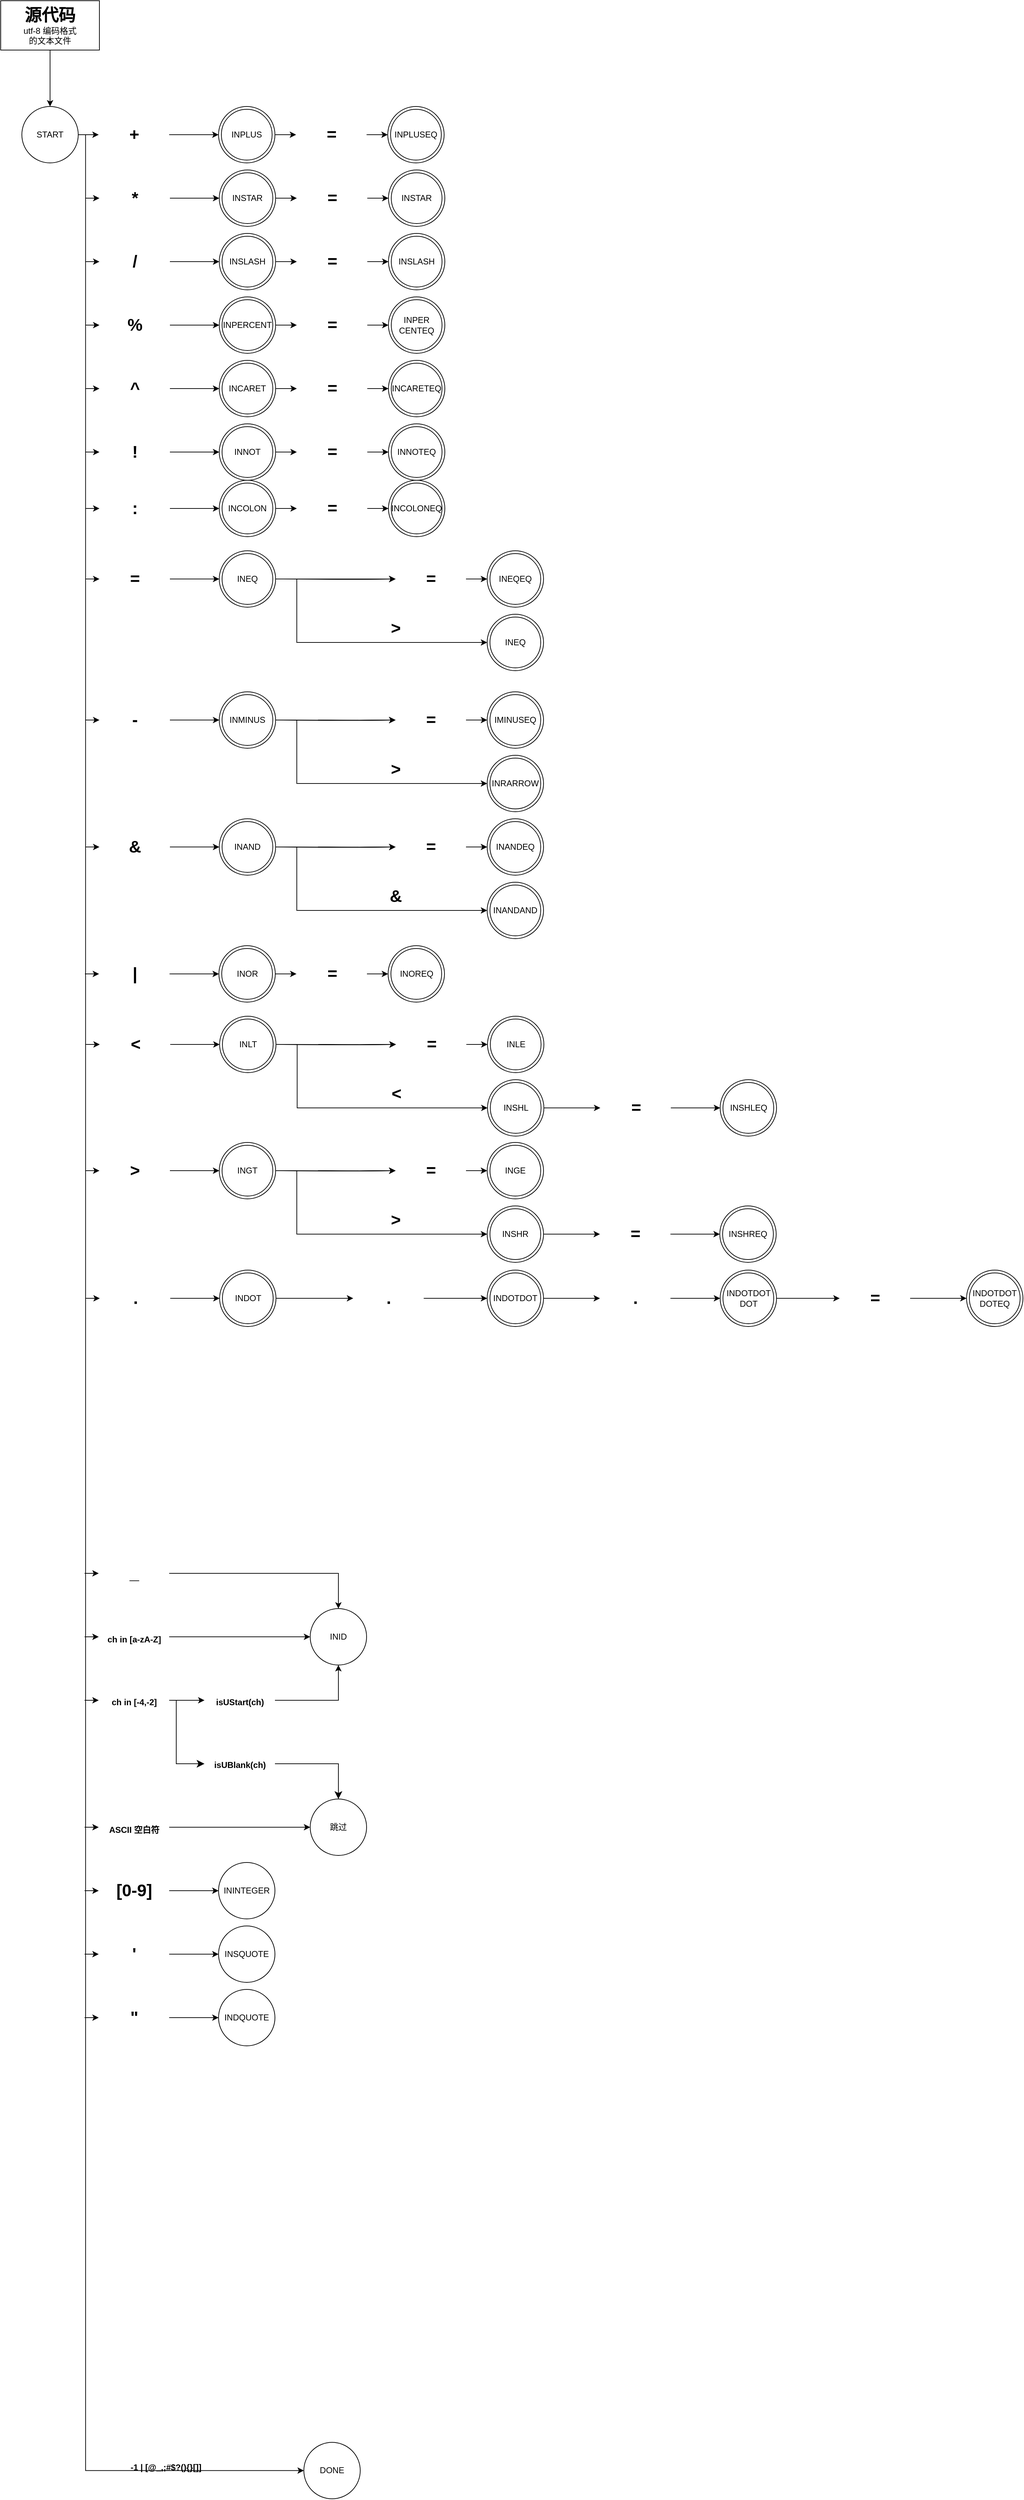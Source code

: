 <mxfile version="24.7.14">
  <diagram name="第 1 页" id="KI1udPQKqIKra192JpRY">
    <mxGraphModel dx="1195" dy="580" grid="1" gridSize="10" guides="1" tooltips="1" connect="1" arrows="1" fold="1" page="1" pageScale="1" pageWidth="827" pageHeight="1169" math="0" shadow="0">
      <root>
        <mxCell id="0" />
        <mxCell id="1" parent="0" />
        <mxCell id="VV1-WSSh1_EVQnIz84K7-1" value="&lt;b&gt;&lt;font style=&quot;font-size: 24px;&quot;&gt;源代码&lt;/font&gt;&lt;/b&gt;&lt;div&gt;utf-8 编码格式&lt;/div&gt;&lt;div&gt;的文本文件&lt;/div&gt;" style="rounded=0;whiteSpace=wrap;html=1;" parent="1" vertex="1">
          <mxGeometry x="40" y="50" width="140" height="70" as="geometry" />
        </mxCell>
        <mxCell id="VV1-WSSh1_EVQnIz84K7-2" value="" style="endArrow=classic;html=1;rounded=0;exitX=0.5;exitY=1;exitDx=0;exitDy=0;" parent="1" source="VV1-WSSh1_EVQnIz84K7-1" target="VV1-WSSh1_EVQnIz84K7-3" edge="1">
          <mxGeometry width="50" height="50" relative="1" as="geometry">
            <mxPoint x="220" y="120" as="sourcePoint" />
            <mxPoint x="390" y="300" as="targetPoint" />
          </mxGeometry>
        </mxCell>
        <mxCell id="VV1-WSSh1_EVQnIz84K7-3" value="START" style="ellipse;whiteSpace=wrap;html=1;aspect=fixed;" parent="1" vertex="1">
          <mxGeometry x="70" y="200" width="80" height="80" as="geometry" />
        </mxCell>
        <mxCell id="VV1-WSSh1_EVQnIz84K7-4" value="" style="endArrow=classic;html=1;rounded=0;exitX=1;exitY=0.5;exitDx=0;exitDy=0;entryX=0;entryY=0.5;entryDx=0;entryDy=0;" parent="1" source="VV1-WSSh1_EVQnIz84K7-6" edge="1">
          <mxGeometry width="50" height="50" relative="1" as="geometry">
            <mxPoint x="239" y="260" as="sourcePoint" />
            <mxPoint x="349" y="240" as="targetPoint" />
          </mxGeometry>
        </mxCell>
        <mxCell id="VV1-WSSh1_EVQnIz84K7-8" value="" style="endArrow=classic;html=1;rounded=0;exitX=1;exitY=0.5;exitDx=0;exitDy=0;" parent="1" source="VV1-WSSh1_EVQnIz84K7-3" target="VV1-WSSh1_EVQnIz84K7-6" edge="1">
          <mxGeometry width="50" height="50" relative="1" as="geometry">
            <mxPoint x="150" y="240" as="sourcePoint" />
            <mxPoint x="330" y="240" as="targetPoint" />
          </mxGeometry>
        </mxCell>
        <mxCell id="VV1-WSSh1_EVQnIz84K7-6" value="+" style="text;strokeColor=none;fillColor=none;html=1;fontSize=24;fontStyle=1;verticalAlign=middle;align=center;" parent="1" vertex="1">
          <mxGeometry x="179" y="220" width="100" height="40" as="geometry" />
        </mxCell>
        <mxCell id="VV1-WSSh1_EVQnIz84K7-12" value="" style="endArrow=classic;html=1;rounded=0;entryX=0;entryY=0.5;entryDx=0;entryDy=0;" parent="1" source="VV1-WSSh1_EVQnIz84K7-13" edge="1">
          <mxGeometry width="50" height="50" relative="1" as="geometry">
            <mxPoint x="160" y="420" as="sourcePoint" />
            <mxPoint x="350" y="420" as="targetPoint" />
          </mxGeometry>
        </mxCell>
        <mxCell id="VV1-WSSh1_EVQnIz84K7-14" value="" style="endArrow=classic;html=1;rounded=0;" parent="1" target="VV1-WSSh1_EVQnIz84K7-13" edge="1">
          <mxGeometry width="50" height="50" relative="1" as="geometry">
            <mxPoint x="160" y="420" as="sourcePoint" />
            <mxPoint x="330" y="420" as="targetPoint" />
          </mxGeometry>
        </mxCell>
        <mxCell id="VV1-WSSh1_EVQnIz84K7-13" value="/" style="text;strokeColor=none;fillColor=none;html=1;fontSize=24;fontStyle=1;verticalAlign=middle;align=center;" parent="1" vertex="1">
          <mxGeometry x="180" y="400" width="100" height="40" as="geometry" />
        </mxCell>
        <mxCell id="VV1-WSSh1_EVQnIz84K7-40" value="" style="endArrow=classic;html=1;rounded=0;entryX=0;entryY=0.5;entryDx=0;entryDy=0;" parent="1" source="VV1-WSSh1_EVQnIz84K7-42" edge="1">
          <mxGeometry width="50" height="50" relative="1" as="geometry">
            <mxPoint x="160" y="330" as="sourcePoint" />
            <mxPoint x="350" y="330" as="targetPoint" />
          </mxGeometry>
        </mxCell>
        <mxCell id="VV1-WSSh1_EVQnIz84K7-41" value="" style="endArrow=classic;html=1;rounded=0;" parent="1" target="VV1-WSSh1_EVQnIz84K7-42" edge="1">
          <mxGeometry width="50" height="50" relative="1" as="geometry">
            <mxPoint x="160" y="330" as="sourcePoint" />
            <mxPoint x="330" y="330" as="targetPoint" />
          </mxGeometry>
        </mxCell>
        <mxCell id="VV1-WSSh1_EVQnIz84K7-42" value="*" style="text;strokeColor=none;fillColor=none;html=1;fontSize=24;fontStyle=1;verticalAlign=middle;align=center;" parent="1" vertex="1">
          <mxGeometry x="180" y="310" width="100" height="40" as="geometry" />
        </mxCell>
        <mxCell id="VV1-WSSh1_EVQnIz84K7-44" value="" style="endArrow=classic;html=1;rounded=0;entryX=0;entryY=0.5;entryDx=0;entryDy=0;" parent="1" source="VV1-WSSh1_EVQnIz84K7-46" edge="1">
          <mxGeometry width="50" height="50" relative="1" as="geometry">
            <mxPoint x="160" y="510" as="sourcePoint" />
            <mxPoint x="350" y="510" as="targetPoint" />
          </mxGeometry>
        </mxCell>
        <mxCell id="VV1-WSSh1_EVQnIz84K7-45" value="" style="endArrow=classic;html=1;rounded=0;" parent="1" target="VV1-WSSh1_EVQnIz84K7-46" edge="1">
          <mxGeometry width="50" height="50" relative="1" as="geometry">
            <mxPoint x="160" y="510" as="sourcePoint" />
            <mxPoint x="330" y="510" as="targetPoint" />
          </mxGeometry>
        </mxCell>
        <mxCell id="VV1-WSSh1_EVQnIz84K7-46" value="%" style="text;strokeColor=none;fillColor=none;html=1;fontSize=24;fontStyle=1;verticalAlign=middle;align=center;" parent="1" vertex="1">
          <mxGeometry x="180" y="490" width="100" height="40" as="geometry" />
        </mxCell>
        <mxCell id="VV1-WSSh1_EVQnIz84K7-48" value="" style="endArrow=classic;html=1;rounded=0;entryX=0;entryY=0.5;entryDx=0;entryDy=0;" parent="1" source="VV1-WSSh1_EVQnIz84K7-50" edge="1">
          <mxGeometry width="50" height="50" relative="1" as="geometry">
            <mxPoint x="160" y="600" as="sourcePoint" />
            <mxPoint x="350" y="600" as="targetPoint" />
          </mxGeometry>
        </mxCell>
        <mxCell id="VV1-WSSh1_EVQnIz84K7-49" value="" style="endArrow=classic;html=1;rounded=0;" parent="1" target="VV1-WSSh1_EVQnIz84K7-50" edge="1">
          <mxGeometry width="50" height="50" relative="1" as="geometry">
            <mxPoint x="160" y="600" as="sourcePoint" />
            <mxPoint x="330" y="600" as="targetPoint" />
          </mxGeometry>
        </mxCell>
        <mxCell id="VV1-WSSh1_EVQnIz84K7-50" value="^" style="text;strokeColor=none;fillColor=none;html=1;fontSize=24;fontStyle=1;verticalAlign=middle;align=center;" parent="1" vertex="1">
          <mxGeometry x="180" y="580" width="100" height="40" as="geometry" />
        </mxCell>
        <mxCell id="VV1-WSSh1_EVQnIz84K7-52" value="" style="endArrow=classic;html=1;rounded=0;entryX=0;entryY=0.5;entryDx=0;entryDy=0;" parent="1" source="VV1-WSSh1_EVQnIz84K7-54" edge="1">
          <mxGeometry width="50" height="50" relative="1" as="geometry">
            <mxPoint x="160" y="690" as="sourcePoint" />
            <mxPoint x="350" y="690" as="targetPoint" />
          </mxGeometry>
        </mxCell>
        <mxCell id="VV1-WSSh1_EVQnIz84K7-53" value="" style="endArrow=classic;html=1;rounded=0;" parent="1" target="VV1-WSSh1_EVQnIz84K7-54" edge="1">
          <mxGeometry width="50" height="50" relative="1" as="geometry">
            <mxPoint x="160" y="690" as="sourcePoint" />
            <mxPoint x="330" y="690" as="targetPoint" />
          </mxGeometry>
        </mxCell>
        <mxCell id="VV1-WSSh1_EVQnIz84K7-54" value="!" style="text;strokeColor=none;fillColor=none;html=1;fontSize=24;fontStyle=1;verticalAlign=middle;align=center;" parent="1" vertex="1">
          <mxGeometry x="180" y="670" width="100" height="40" as="geometry" />
        </mxCell>
        <mxCell id="VV1-WSSh1_EVQnIz84K7-56" value="" style="endArrow=classic;html=1;rounded=0;entryX=0;entryY=0.5;entryDx=0;entryDy=0;" parent="1" source="VV1-WSSh1_EVQnIz84K7-58" edge="1">
          <mxGeometry width="50" height="50" relative="1" as="geometry">
            <mxPoint x="160" y="770" as="sourcePoint" />
            <mxPoint x="350" y="770" as="targetPoint" />
          </mxGeometry>
        </mxCell>
        <mxCell id="VV1-WSSh1_EVQnIz84K7-57" value="" style="endArrow=classic;html=1;rounded=0;" parent="1" target="VV1-WSSh1_EVQnIz84K7-58" edge="1">
          <mxGeometry width="50" height="50" relative="1" as="geometry">
            <mxPoint x="160" y="770" as="sourcePoint" />
            <mxPoint x="330" y="770" as="targetPoint" />
          </mxGeometry>
        </mxCell>
        <mxCell id="VV1-WSSh1_EVQnIz84K7-58" value=":" style="text;strokeColor=none;fillColor=none;html=1;fontSize=24;fontStyle=1;verticalAlign=middle;align=center;" parent="1" vertex="1">
          <mxGeometry x="180" y="750" width="100" height="40" as="geometry" />
        </mxCell>
        <mxCell id="VV1-WSSh1_EVQnIz84K7-60" value="" style="endArrow=classic;html=1;rounded=0;entryX=0;entryY=0.5;entryDx=0;entryDy=0;" parent="1" source="VV1-WSSh1_EVQnIz84K7-62" edge="1">
          <mxGeometry width="50" height="50" relative="1" as="geometry">
            <mxPoint x="160" y="1070" as="sourcePoint" />
            <mxPoint x="350" y="1070" as="targetPoint" />
          </mxGeometry>
        </mxCell>
        <mxCell id="VV1-WSSh1_EVQnIz84K7-61" value="" style="endArrow=classic;html=1;rounded=0;" parent="1" target="VV1-WSSh1_EVQnIz84K7-62" edge="1">
          <mxGeometry width="50" height="50" relative="1" as="geometry">
            <mxPoint x="160" y="1070" as="sourcePoint" />
            <mxPoint x="330" y="1070" as="targetPoint" />
          </mxGeometry>
        </mxCell>
        <mxCell id="VV1-WSSh1_EVQnIz84K7-62" value="-" style="text;strokeColor=none;fillColor=none;html=1;fontSize=24;fontStyle=1;verticalAlign=middle;align=center;" parent="1" vertex="1">
          <mxGeometry x="180" y="1050" width="100" height="40" as="geometry" />
        </mxCell>
        <mxCell id="VV1-WSSh1_EVQnIz84K7-64" value="" style="endArrow=classic;html=1;rounded=0;entryX=0;entryY=0.5;entryDx=0;entryDy=0;" parent="1" source="VV1-WSSh1_EVQnIz84K7-66" edge="1">
          <mxGeometry width="50" height="50" relative="1" as="geometry">
            <mxPoint x="160" y="870" as="sourcePoint" />
            <mxPoint x="350" y="870" as="targetPoint" />
          </mxGeometry>
        </mxCell>
        <mxCell id="VV1-WSSh1_EVQnIz84K7-65" value="" style="endArrow=classic;html=1;rounded=0;" parent="1" target="VV1-WSSh1_EVQnIz84K7-66" edge="1">
          <mxGeometry width="50" height="50" relative="1" as="geometry">
            <mxPoint x="160" y="870" as="sourcePoint" />
            <mxPoint x="330" y="870" as="targetPoint" />
          </mxGeometry>
        </mxCell>
        <mxCell id="VV1-WSSh1_EVQnIz84K7-66" value="=" style="text;strokeColor=none;fillColor=none;html=1;fontSize=24;fontStyle=1;verticalAlign=middle;align=center;" parent="1" vertex="1">
          <mxGeometry x="180" y="850" width="100" height="40" as="geometry" />
        </mxCell>
        <mxCell id="efxZgGYCrOohWAM89N6y-8" value="" style="edgeStyle=orthogonalEdgeStyle;rounded=0;orthogonalLoop=1;jettySize=auto;html=1;" edge="1" parent="1" source="efxZgGYCrOohWAM89N6y-9" target="efxZgGYCrOohWAM89N6y-7">
          <mxGeometry relative="1" as="geometry" />
        </mxCell>
        <mxCell id="efxZgGYCrOohWAM89N6y-4" value="INPLUS" style="ellipse;shape=doubleEllipse;whiteSpace=wrap;html=1;aspect=fixed;" vertex="1" parent="1">
          <mxGeometry x="349" y="200" width="80" height="80" as="geometry" />
        </mxCell>
        <mxCell id="efxZgGYCrOohWAM89N6y-7" value="INPLUSEQ" style="ellipse;shape=doubleEllipse;whiteSpace=wrap;html=1;aspect=fixed;" vertex="1" parent="1">
          <mxGeometry x="589" y="200" width="80" height="80" as="geometry" />
        </mxCell>
        <mxCell id="efxZgGYCrOohWAM89N6y-10" value="" style="edgeStyle=orthogonalEdgeStyle;rounded=0;orthogonalLoop=1;jettySize=auto;html=1;" edge="1" parent="1" source="efxZgGYCrOohWAM89N6y-4" target="efxZgGYCrOohWAM89N6y-9">
          <mxGeometry relative="1" as="geometry">
            <mxPoint x="429" y="240" as="sourcePoint" />
            <mxPoint x="589" y="240" as="targetPoint" />
          </mxGeometry>
        </mxCell>
        <mxCell id="efxZgGYCrOohWAM89N6y-9" value="=" style="text;strokeColor=none;fillColor=none;html=1;fontSize=24;fontStyle=1;verticalAlign=middle;align=center;" vertex="1" parent="1">
          <mxGeometry x="459" y="220" width="100" height="40" as="geometry" />
        </mxCell>
        <mxCell id="efxZgGYCrOohWAM89N6y-13" value="" style="edgeStyle=orthogonalEdgeStyle;rounded=0;orthogonalLoop=1;jettySize=auto;html=1;" edge="1" parent="1" source="efxZgGYCrOohWAM89N6y-14" target="efxZgGYCrOohWAM89N6y-12">
          <mxGeometry relative="1" as="geometry" />
        </mxCell>
        <mxCell id="efxZgGYCrOohWAM89N6y-11" value="INSTAR" style="ellipse;shape=doubleEllipse;whiteSpace=wrap;html=1;aspect=fixed;" vertex="1" parent="1">
          <mxGeometry x="350" y="290" width="80" height="80" as="geometry" />
        </mxCell>
        <mxCell id="efxZgGYCrOohWAM89N6y-12" value="INSTAR" style="ellipse;shape=doubleEllipse;whiteSpace=wrap;html=1;aspect=fixed;" vertex="1" parent="1">
          <mxGeometry x="590" y="290" width="80" height="80" as="geometry" />
        </mxCell>
        <mxCell id="efxZgGYCrOohWAM89N6y-15" value="" style="edgeStyle=orthogonalEdgeStyle;rounded=0;orthogonalLoop=1;jettySize=auto;html=1;" edge="1" parent="1" source="efxZgGYCrOohWAM89N6y-11" target="efxZgGYCrOohWAM89N6y-14">
          <mxGeometry relative="1" as="geometry">
            <mxPoint x="430" y="330" as="sourcePoint" />
            <mxPoint x="590" y="330" as="targetPoint" />
          </mxGeometry>
        </mxCell>
        <mxCell id="efxZgGYCrOohWAM89N6y-14" value="=" style="text;strokeColor=none;fillColor=none;html=1;fontSize=24;fontStyle=1;verticalAlign=middle;align=center;" vertex="1" parent="1">
          <mxGeometry x="460" y="310" width="100" height="40" as="geometry" />
        </mxCell>
        <mxCell id="efxZgGYCrOohWAM89N6y-18" value="" style="edgeStyle=orthogonalEdgeStyle;rounded=0;orthogonalLoop=1;jettySize=auto;html=1;" edge="1" parent="1" source="efxZgGYCrOohWAM89N6y-19" target="efxZgGYCrOohWAM89N6y-17">
          <mxGeometry relative="1" as="geometry" />
        </mxCell>
        <mxCell id="efxZgGYCrOohWAM89N6y-16" value="INSLASH" style="ellipse;shape=doubleEllipse;whiteSpace=wrap;html=1;aspect=fixed;" vertex="1" parent="1">
          <mxGeometry x="350" y="380" width="80" height="80" as="geometry" />
        </mxCell>
        <mxCell id="efxZgGYCrOohWAM89N6y-17" value="INSLASH" style="ellipse;shape=doubleEllipse;whiteSpace=wrap;html=1;aspect=fixed;" vertex="1" parent="1">
          <mxGeometry x="590" y="380" width="80" height="80" as="geometry" />
        </mxCell>
        <mxCell id="efxZgGYCrOohWAM89N6y-20" value="" style="edgeStyle=orthogonalEdgeStyle;rounded=0;orthogonalLoop=1;jettySize=auto;html=1;" edge="1" parent="1" source="efxZgGYCrOohWAM89N6y-16" target="efxZgGYCrOohWAM89N6y-19">
          <mxGeometry relative="1" as="geometry">
            <mxPoint x="430" y="420" as="sourcePoint" />
            <mxPoint x="590" y="420" as="targetPoint" />
          </mxGeometry>
        </mxCell>
        <mxCell id="efxZgGYCrOohWAM89N6y-19" value="=" style="text;strokeColor=none;fillColor=none;html=1;fontSize=24;fontStyle=1;verticalAlign=middle;align=center;" vertex="1" parent="1">
          <mxGeometry x="460" y="400" width="100" height="40" as="geometry" />
        </mxCell>
        <mxCell id="efxZgGYCrOohWAM89N6y-23" value="" style="edgeStyle=orthogonalEdgeStyle;rounded=0;orthogonalLoop=1;jettySize=auto;html=1;" edge="1" parent="1" source="efxZgGYCrOohWAM89N6y-24" target="efxZgGYCrOohWAM89N6y-22">
          <mxGeometry relative="1" as="geometry" />
        </mxCell>
        <mxCell id="efxZgGYCrOohWAM89N6y-21" value="INPERCENT" style="ellipse;shape=doubleEllipse;whiteSpace=wrap;html=1;aspect=fixed;" vertex="1" parent="1">
          <mxGeometry x="350" y="470" width="80" height="80" as="geometry" />
        </mxCell>
        <mxCell id="efxZgGYCrOohWAM89N6y-22" value="INPER&lt;div&gt;CENTEQ&lt;/div&gt;" style="ellipse;shape=doubleEllipse;whiteSpace=wrap;html=1;aspect=fixed;" vertex="1" parent="1">
          <mxGeometry x="590" y="470" width="80" height="80" as="geometry" />
        </mxCell>
        <mxCell id="efxZgGYCrOohWAM89N6y-25" value="" style="edgeStyle=orthogonalEdgeStyle;rounded=0;orthogonalLoop=1;jettySize=auto;html=1;" edge="1" parent="1" source="efxZgGYCrOohWAM89N6y-21" target="efxZgGYCrOohWAM89N6y-24">
          <mxGeometry relative="1" as="geometry">
            <mxPoint x="430" y="510" as="sourcePoint" />
            <mxPoint x="590" y="510" as="targetPoint" />
          </mxGeometry>
        </mxCell>
        <mxCell id="efxZgGYCrOohWAM89N6y-24" value="=" style="text;strokeColor=none;fillColor=none;html=1;fontSize=24;fontStyle=1;verticalAlign=middle;align=center;" vertex="1" parent="1">
          <mxGeometry x="460" y="490" width="100" height="40" as="geometry" />
        </mxCell>
        <mxCell id="efxZgGYCrOohWAM89N6y-29" value="" style="edgeStyle=orthogonalEdgeStyle;rounded=0;orthogonalLoop=1;jettySize=auto;html=1;" edge="1" parent="1" source="efxZgGYCrOohWAM89N6y-30" target="efxZgGYCrOohWAM89N6y-28">
          <mxGeometry relative="1" as="geometry" />
        </mxCell>
        <mxCell id="efxZgGYCrOohWAM89N6y-26" value="INCARET" style="ellipse;shape=doubleEllipse;whiteSpace=wrap;html=1;aspect=fixed;" vertex="1" parent="1">
          <mxGeometry x="350" y="560" width="80" height="80" as="geometry" />
        </mxCell>
        <mxCell id="efxZgGYCrOohWAM89N6y-28" value="INCARETEQ" style="ellipse;shape=doubleEllipse;whiteSpace=wrap;html=1;aspect=fixed;" vertex="1" parent="1">
          <mxGeometry x="590" y="560" width="80" height="80" as="geometry" />
        </mxCell>
        <mxCell id="efxZgGYCrOohWAM89N6y-31" value="" style="edgeStyle=orthogonalEdgeStyle;rounded=0;orthogonalLoop=1;jettySize=auto;html=1;" edge="1" parent="1" source="efxZgGYCrOohWAM89N6y-26" target="efxZgGYCrOohWAM89N6y-30">
          <mxGeometry relative="1" as="geometry">
            <mxPoint x="430" y="600" as="sourcePoint" />
            <mxPoint x="590" y="600" as="targetPoint" />
          </mxGeometry>
        </mxCell>
        <mxCell id="efxZgGYCrOohWAM89N6y-30" value="=" style="text;strokeColor=none;fillColor=none;html=1;fontSize=24;fontStyle=1;verticalAlign=middle;align=center;" vertex="1" parent="1">
          <mxGeometry x="460" y="580" width="100" height="40" as="geometry" />
        </mxCell>
        <mxCell id="efxZgGYCrOohWAM89N6y-34" value="" style="edgeStyle=orthogonalEdgeStyle;rounded=0;orthogonalLoop=1;jettySize=auto;html=1;" edge="1" parent="1" source="efxZgGYCrOohWAM89N6y-35" target="efxZgGYCrOohWAM89N6y-33">
          <mxGeometry relative="1" as="geometry" />
        </mxCell>
        <mxCell id="efxZgGYCrOohWAM89N6y-32" value="INNOT" style="ellipse;shape=doubleEllipse;whiteSpace=wrap;html=1;aspect=fixed;" vertex="1" parent="1">
          <mxGeometry x="350" y="650" width="80" height="80" as="geometry" />
        </mxCell>
        <mxCell id="efxZgGYCrOohWAM89N6y-33" value="INNOTEQ" style="ellipse;shape=doubleEllipse;whiteSpace=wrap;html=1;aspect=fixed;" vertex="1" parent="1">
          <mxGeometry x="590" y="650" width="80" height="80" as="geometry" />
        </mxCell>
        <mxCell id="efxZgGYCrOohWAM89N6y-36" value="" style="edgeStyle=orthogonalEdgeStyle;rounded=0;orthogonalLoop=1;jettySize=auto;html=1;" edge="1" parent="1" source="efxZgGYCrOohWAM89N6y-32" target="efxZgGYCrOohWAM89N6y-35">
          <mxGeometry relative="1" as="geometry">
            <mxPoint x="430" y="690" as="sourcePoint" />
            <mxPoint x="590" y="690" as="targetPoint" />
          </mxGeometry>
        </mxCell>
        <mxCell id="efxZgGYCrOohWAM89N6y-35" value="=" style="text;strokeColor=none;fillColor=none;html=1;fontSize=24;fontStyle=1;verticalAlign=middle;align=center;" vertex="1" parent="1">
          <mxGeometry x="460" y="670" width="100" height="40" as="geometry" />
        </mxCell>
        <mxCell id="efxZgGYCrOohWAM89N6y-40" value="" style="edgeStyle=orthogonalEdgeStyle;rounded=0;orthogonalLoop=1;jettySize=auto;html=1;" edge="1" parent="1" source="efxZgGYCrOohWAM89N6y-41" target="efxZgGYCrOohWAM89N6y-39">
          <mxGeometry relative="1" as="geometry" />
        </mxCell>
        <mxCell id="efxZgGYCrOohWAM89N6y-37" value="INCOLON" style="ellipse;shape=doubleEllipse;whiteSpace=wrap;html=1;aspect=fixed;" vertex="1" parent="1">
          <mxGeometry x="350" y="730" width="80" height="80" as="geometry" />
        </mxCell>
        <mxCell id="efxZgGYCrOohWAM89N6y-39" value="INCOLONEQ" style="ellipse;shape=doubleEllipse;whiteSpace=wrap;html=1;aspect=fixed;" vertex="1" parent="1">
          <mxGeometry x="590" y="730" width="80" height="80" as="geometry" />
        </mxCell>
        <mxCell id="efxZgGYCrOohWAM89N6y-42" value="" style="edgeStyle=orthogonalEdgeStyle;rounded=0;orthogonalLoop=1;jettySize=auto;html=1;" edge="1" parent="1" source="efxZgGYCrOohWAM89N6y-37" target="efxZgGYCrOohWAM89N6y-41">
          <mxGeometry relative="1" as="geometry">
            <mxPoint x="430" y="770" as="sourcePoint" />
            <mxPoint x="590" y="770" as="targetPoint" />
          </mxGeometry>
        </mxCell>
        <mxCell id="efxZgGYCrOohWAM89N6y-41" value="=" style="text;strokeColor=none;fillColor=none;html=1;fontSize=24;fontStyle=1;verticalAlign=middle;align=center;" vertex="1" parent="1">
          <mxGeometry x="460" y="750" width="100" height="40" as="geometry" />
        </mxCell>
        <mxCell id="efxZgGYCrOohWAM89N6y-45" value="" style="edgeStyle=orthogonalEdgeStyle;rounded=0;orthogonalLoop=1;jettySize=auto;html=1;" edge="1" parent="1" source="efxZgGYCrOohWAM89N6y-46" target="efxZgGYCrOohWAM89N6y-44">
          <mxGeometry relative="1" as="geometry" />
        </mxCell>
        <mxCell id="efxZgGYCrOohWAM89N6y-48" value="" style="edgeStyle=orthogonalEdgeStyle;rounded=0;orthogonalLoop=1;jettySize=auto;html=1;" edge="1" parent="1" target="efxZgGYCrOohWAM89N6y-46">
          <mxGeometry relative="1" as="geometry">
            <mxPoint x="490" y="870" as="sourcePoint" />
          </mxGeometry>
        </mxCell>
        <mxCell id="efxZgGYCrOohWAM89N6y-49" value="" style="edgeStyle=orthogonalEdgeStyle;rounded=0;orthogonalLoop=1;jettySize=auto;html=1;" edge="1" parent="1" target="efxZgGYCrOohWAM89N6y-46">
          <mxGeometry relative="1" as="geometry">
            <mxPoint x="490" y="870" as="sourcePoint" />
          </mxGeometry>
        </mxCell>
        <mxCell id="efxZgGYCrOohWAM89N6y-53" value="" style="edgeStyle=orthogonalEdgeStyle;rounded=0;orthogonalLoop=1;jettySize=auto;html=1;" edge="1" parent="1" source="efxZgGYCrOohWAM89N6y-43" target="efxZgGYCrOohWAM89N6y-52">
          <mxGeometry relative="1" as="geometry">
            <Array as="points">
              <mxPoint x="460" y="870" />
              <mxPoint x="460" y="960" />
            </Array>
          </mxGeometry>
        </mxCell>
        <mxCell id="efxZgGYCrOohWAM89N6y-43" value="INEQ" style="ellipse;shape=doubleEllipse;whiteSpace=wrap;html=1;aspect=fixed;" vertex="1" parent="1">
          <mxGeometry x="350" y="830" width="80" height="80" as="geometry" />
        </mxCell>
        <mxCell id="efxZgGYCrOohWAM89N6y-44" value="INEQEQ" style="ellipse;shape=doubleEllipse;whiteSpace=wrap;html=1;aspect=fixed;" vertex="1" parent="1">
          <mxGeometry x="730" y="830" width="80" height="80" as="geometry" />
        </mxCell>
        <mxCell id="efxZgGYCrOohWAM89N6y-47" value="" style="edgeStyle=orthogonalEdgeStyle;rounded=0;orthogonalLoop=1;jettySize=auto;html=1;" edge="1" parent="1" target="efxZgGYCrOohWAM89N6y-46">
          <mxGeometry relative="1" as="geometry">
            <mxPoint x="440" y="870" as="sourcePoint" />
            <mxPoint x="650" y="870" as="targetPoint" />
          </mxGeometry>
        </mxCell>
        <mxCell id="efxZgGYCrOohWAM89N6y-46" value="=" style="text;strokeColor=none;fillColor=none;html=1;fontSize=24;fontStyle=1;verticalAlign=middle;align=center;" vertex="1" parent="1">
          <mxGeometry x="600" y="850" width="100" height="40" as="geometry" />
        </mxCell>
        <mxCell id="efxZgGYCrOohWAM89N6y-52" value="INEQ" style="ellipse;shape=doubleEllipse;whiteSpace=wrap;html=1;aspect=fixed;" vertex="1" parent="1">
          <mxGeometry x="730" y="920" width="80" height="80" as="geometry" />
        </mxCell>
        <mxCell id="efxZgGYCrOohWAM89N6y-54" value="" style="edgeStyle=orthogonalEdgeStyle;rounded=0;orthogonalLoop=1;jettySize=auto;html=1;exitX=1;exitY=0.5;exitDx=0;exitDy=0;" edge="1" parent="1" source="efxZgGYCrOohWAM89N6y-43" target="efxZgGYCrOohWAM89N6y-46">
          <mxGeometry relative="1" as="geometry">
            <mxPoint x="440" y="870" as="sourcePoint" />
            <mxPoint x="650" y="870" as="targetPoint" />
          </mxGeometry>
        </mxCell>
        <mxCell id="efxZgGYCrOohWAM89N6y-56" value="&amp;gt;" style="text;strokeColor=none;fillColor=none;html=1;fontSize=24;fontStyle=1;verticalAlign=middle;align=center;" vertex="1" parent="1">
          <mxGeometry x="550" y="920" width="100" height="40" as="geometry" />
        </mxCell>
        <mxCell id="efxZgGYCrOohWAM89N6y-63" value="" style="edgeStyle=orthogonalEdgeStyle;rounded=0;orthogonalLoop=1;jettySize=auto;html=1;" edge="1" parent="1" source="efxZgGYCrOohWAM89N6y-69" target="efxZgGYCrOohWAM89N6y-67">
          <mxGeometry relative="1" as="geometry" />
        </mxCell>
        <mxCell id="efxZgGYCrOohWAM89N6y-64" value="" style="edgeStyle=orthogonalEdgeStyle;rounded=0;orthogonalLoop=1;jettySize=auto;html=1;" edge="1" parent="1" target="efxZgGYCrOohWAM89N6y-69">
          <mxGeometry relative="1" as="geometry">
            <mxPoint x="490" y="1070" as="sourcePoint" />
          </mxGeometry>
        </mxCell>
        <mxCell id="efxZgGYCrOohWAM89N6y-65" value="" style="edgeStyle=orthogonalEdgeStyle;rounded=0;orthogonalLoop=1;jettySize=auto;html=1;" edge="1" parent="1" target="efxZgGYCrOohWAM89N6y-69">
          <mxGeometry relative="1" as="geometry">
            <mxPoint x="490" y="1070" as="sourcePoint" />
          </mxGeometry>
        </mxCell>
        <mxCell id="efxZgGYCrOohWAM89N6y-66" value="" style="edgeStyle=orthogonalEdgeStyle;rounded=0;orthogonalLoop=1;jettySize=auto;html=1;" edge="1" parent="1" target="efxZgGYCrOohWAM89N6y-70">
          <mxGeometry relative="1" as="geometry">
            <mxPoint x="430" y="1070" as="sourcePoint" />
            <Array as="points">
              <mxPoint x="460" y="1070" />
              <mxPoint x="460" y="1160" />
            </Array>
          </mxGeometry>
        </mxCell>
        <mxCell id="efxZgGYCrOohWAM89N6y-67" value="IMINUSEQ" style="ellipse;shape=doubleEllipse;whiteSpace=wrap;html=1;aspect=fixed;" vertex="1" parent="1">
          <mxGeometry x="730" y="1030" width="80" height="80" as="geometry" />
        </mxCell>
        <mxCell id="efxZgGYCrOohWAM89N6y-68" value="" style="edgeStyle=orthogonalEdgeStyle;rounded=0;orthogonalLoop=1;jettySize=auto;html=1;" edge="1" parent="1" target="efxZgGYCrOohWAM89N6y-69">
          <mxGeometry relative="1" as="geometry">
            <mxPoint x="440" y="1070" as="sourcePoint" />
            <mxPoint x="650" y="1070" as="targetPoint" />
          </mxGeometry>
        </mxCell>
        <mxCell id="efxZgGYCrOohWAM89N6y-69" value="=" style="text;strokeColor=none;fillColor=none;html=1;fontSize=24;fontStyle=1;verticalAlign=middle;align=center;" vertex="1" parent="1">
          <mxGeometry x="600" y="1050" width="100" height="40" as="geometry" />
        </mxCell>
        <mxCell id="efxZgGYCrOohWAM89N6y-70" value="INRARROW" style="ellipse;shape=doubleEllipse;whiteSpace=wrap;html=1;aspect=fixed;" vertex="1" parent="1">
          <mxGeometry x="730" y="1120" width="80" height="80" as="geometry" />
        </mxCell>
        <mxCell id="efxZgGYCrOohWAM89N6y-71" value="" style="edgeStyle=orthogonalEdgeStyle;rounded=0;orthogonalLoop=1;jettySize=auto;html=1;exitX=1;exitY=0.5;exitDx=0;exitDy=0;" edge="1" parent="1" target="efxZgGYCrOohWAM89N6y-69">
          <mxGeometry relative="1" as="geometry">
            <mxPoint x="430" y="1070" as="sourcePoint" />
            <mxPoint x="650" y="1070" as="targetPoint" />
          </mxGeometry>
        </mxCell>
        <mxCell id="efxZgGYCrOohWAM89N6y-72" value="&amp;gt;" style="text;strokeColor=none;fillColor=none;html=1;fontSize=24;fontStyle=1;verticalAlign=middle;align=center;" vertex="1" parent="1">
          <mxGeometry x="550" y="1120" width="100" height="40" as="geometry" />
        </mxCell>
        <mxCell id="efxZgGYCrOohWAM89N6y-75" value="INMINUS" style="ellipse;shape=doubleEllipse;whiteSpace=wrap;html=1;aspect=fixed;" vertex="1" parent="1">
          <mxGeometry x="350" y="1030" width="80" height="80" as="geometry" />
        </mxCell>
        <mxCell id="VV1-WSSh1_EVQnIz84K7-72" value="" style="endArrow=classic;html=1;rounded=0;entryX=0;entryY=0.5;entryDx=0;entryDy=0;" parent="1" source="VV1-WSSh1_EVQnIz84K7-74" edge="1">
          <mxGeometry width="50" height="50" relative="1" as="geometry">
            <mxPoint x="159.5" y="1430" as="sourcePoint" />
            <mxPoint x="349.5" y="1430" as="targetPoint" />
          </mxGeometry>
        </mxCell>
        <mxCell id="VV1-WSSh1_EVQnIz84K7-73" value="" style="endArrow=classic;html=1;rounded=0;" parent="1" target="VV1-WSSh1_EVQnIz84K7-74" edge="1">
          <mxGeometry width="50" height="50" relative="1" as="geometry">
            <mxPoint x="159.5" y="1430" as="sourcePoint" />
            <mxPoint x="329.5" y="1430" as="targetPoint" />
          </mxGeometry>
        </mxCell>
        <mxCell id="VV1-WSSh1_EVQnIz84K7-74" value="|" style="text;strokeColor=none;fillColor=none;html=1;fontSize=24;fontStyle=1;verticalAlign=middle;align=center;" parent="1" vertex="1">
          <mxGeometry x="179.5" y="1410" width="100" height="40" as="geometry" />
        </mxCell>
        <mxCell id="VV1-WSSh1_EVQnIz84K7-84" value="" style="endArrow=classic;html=1;rounded=0;entryX=0;entryY=0.5;entryDx=0;entryDy=0;" parent="1" source="VV1-WSSh1_EVQnIz84K7-86" edge="1">
          <mxGeometry width="50" height="50" relative="1" as="geometry">
            <mxPoint x="160.5" y="1890" as="sourcePoint" />
            <mxPoint x="350.5" y="1890" as="targetPoint" />
          </mxGeometry>
        </mxCell>
        <mxCell id="VV1-WSSh1_EVQnIz84K7-85" value="" style="endArrow=classic;html=1;rounded=0;" parent="1" target="VV1-WSSh1_EVQnIz84K7-86" edge="1">
          <mxGeometry width="50" height="50" relative="1" as="geometry">
            <mxPoint x="160.5" y="1890" as="sourcePoint" />
            <mxPoint x="330.5" y="1890" as="targetPoint" />
          </mxGeometry>
        </mxCell>
        <mxCell id="VV1-WSSh1_EVQnIz84K7-86" value="." style="text;strokeColor=none;fillColor=none;html=1;fontSize=24;fontStyle=1;verticalAlign=middle;align=center;" parent="1" vertex="1">
          <mxGeometry x="180.5" y="1870" width="100" height="40" as="geometry" />
        </mxCell>
        <mxCell id="VV1-WSSh1_EVQnIz84K7-88" value="" style="endArrow=classic;html=1;rounded=0;edgeStyle=orthogonalEdgeStyle;entryX=0.5;entryY=0;entryDx=0;entryDy=0;" parent="1" source="VV1-WSSh1_EVQnIz84K7-90" target="VV1-WSSh1_EVQnIz84K7-95" edge="1">
          <mxGeometry width="50" height="50" relative="1" as="geometry">
            <mxPoint x="159" y="2280" as="sourcePoint" />
            <mxPoint x="479" y="2280" as="targetPoint" />
          </mxGeometry>
        </mxCell>
        <mxCell id="VV1-WSSh1_EVQnIz84K7-89" value="" style="endArrow=classic;html=1;rounded=0;" parent="1" target="VV1-WSSh1_EVQnIz84K7-90" edge="1">
          <mxGeometry width="50" height="50" relative="1" as="geometry">
            <mxPoint x="159" y="2280" as="sourcePoint" />
            <mxPoint x="329" y="2280" as="targetPoint" />
          </mxGeometry>
        </mxCell>
        <mxCell id="VV1-WSSh1_EVQnIz84K7-90" value="_" style="text;strokeColor=none;fillColor=none;html=1;fontSize=24;fontStyle=1;verticalAlign=middle;align=center;" parent="1" vertex="1">
          <mxGeometry x="179" y="2260" width="100" height="40" as="geometry" />
        </mxCell>
        <mxCell id="VV1-WSSh1_EVQnIz84K7-92" value="" style="endArrow=classic;html=1;rounded=0;entryX=0;entryY=0.5;entryDx=0;entryDy=0;" parent="1" source="VV1-WSSh1_EVQnIz84K7-94" target="VV1-WSSh1_EVQnIz84K7-95" edge="1">
          <mxGeometry width="50" height="50" relative="1" as="geometry">
            <mxPoint x="159" y="2370" as="sourcePoint" />
            <mxPoint x="349" y="2370" as="targetPoint" />
          </mxGeometry>
        </mxCell>
        <mxCell id="VV1-WSSh1_EVQnIz84K7-93" value="" style="endArrow=classic;html=1;rounded=0;" parent="1" target="VV1-WSSh1_EVQnIz84K7-94" edge="1">
          <mxGeometry width="50" height="50" relative="1" as="geometry">
            <mxPoint x="159" y="2370" as="sourcePoint" />
            <mxPoint x="329" y="2370" as="targetPoint" />
          </mxGeometry>
        </mxCell>
        <mxCell id="VV1-WSSh1_EVQnIz84K7-94" value="&lt;font style=&quot;font-size: 12px;&quot;&gt;ch in [a-zA-Z]&lt;/font&gt;" style="text;strokeColor=none;fillColor=none;html=1;fontSize=24;fontStyle=1;verticalAlign=middle;align=center;" parent="1" vertex="1">
          <mxGeometry x="179" y="2350" width="100" height="40" as="geometry" />
        </mxCell>
        <mxCell id="VV1-WSSh1_EVQnIz84K7-95" value="INID" style="ellipse;whiteSpace=wrap;html=1;aspect=fixed;" parent="1" vertex="1">
          <mxGeometry x="479" y="2330" width="80" height="80" as="geometry" />
        </mxCell>
        <mxCell id="VV1-WSSh1_EVQnIz84K7-96" value="" style="endArrow=classic;html=1;rounded=0;edgeStyle=orthogonalEdgeStyle;entryX=0.5;entryY=1;entryDx=0;entryDy=0;" parent="1" source="VV1-WSSh1_EVQnIz84K7-108" target="VV1-WSSh1_EVQnIz84K7-95" edge="1">
          <mxGeometry width="50" height="50" relative="1" as="geometry">
            <mxPoint x="159" y="2460" as="sourcePoint" />
            <mxPoint x="509" y="2460" as="targetPoint" />
          </mxGeometry>
        </mxCell>
        <mxCell id="VV1-WSSh1_EVQnIz84K7-97" value="" style="endArrow=classic;html=1;rounded=0;" parent="1" target="VV1-WSSh1_EVQnIz84K7-98" edge="1">
          <mxGeometry width="50" height="50" relative="1" as="geometry">
            <mxPoint x="159" y="2460" as="sourcePoint" />
            <mxPoint x="329" y="2460" as="targetPoint" />
          </mxGeometry>
        </mxCell>
        <mxCell id="VV1-WSSh1_EVQnIz84K7-98" value="&lt;p style=&quot;line-height: 0%;&quot;&gt;&lt;font style=&quot;font-size: 12px;&quot;&gt;ch in [-4,-2]&lt;/font&gt;&lt;/p&gt;&lt;p&gt;&lt;/p&gt;" style="text;strokeColor=none;fillColor=none;html=1;fontSize=24;fontStyle=1;verticalAlign=middle;align=center;" parent="1" vertex="1">
          <mxGeometry x="179" y="2440" width="100" height="40" as="geometry" />
        </mxCell>
        <mxCell id="VV1-WSSh1_EVQnIz84K7-104" value="" style="endArrow=classic;html=1;rounded=0;entryX=0;entryY=0.5;entryDx=0;entryDy=0;" parent="1" source="VV1-WSSh1_EVQnIz84K7-106" target="VV1-WSSh1_EVQnIz84K7-107" edge="1">
          <mxGeometry width="50" height="50" relative="1" as="geometry">
            <mxPoint x="159" y="2730" as="sourcePoint" />
            <mxPoint x="349" y="2730" as="targetPoint" />
          </mxGeometry>
        </mxCell>
        <mxCell id="VV1-WSSh1_EVQnIz84K7-105" value="" style="endArrow=classic;html=1;rounded=0;" parent="1" target="VV1-WSSh1_EVQnIz84K7-106" edge="1">
          <mxGeometry width="50" height="50" relative="1" as="geometry">
            <mxPoint x="159" y="2730" as="sourcePoint" />
            <mxPoint x="329" y="2730" as="targetPoint" />
          </mxGeometry>
        </mxCell>
        <mxCell id="VV1-WSSh1_EVQnIz84K7-106" value="[0-9]" style="text;strokeColor=none;fillColor=none;html=1;fontSize=24;fontStyle=1;verticalAlign=middle;align=center;" parent="1" vertex="1">
          <mxGeometry x="179" y="2710" width="100" height="40" as="geometry" />
        </mxCell>
        <mxCell id="VV1-WSSh1_EVQnIz84K7-107" value="ININTEGER" style="ellipse;whiteSpace=wrap;html=1;aspect=fixed;" parent="1" vertex="1">
          <mxGeometry x="349" y="2690" width="80" height="80" as="geometry" />
        </mxCell>
        <mxCell id="VV1-WSSh1_EVQnIz84K7-109" value="" style="endArrow=classic;html=1;rounded=0;entryX=0;entryY=0.5;entryDx=0;entryDy=0;" parent="1" source="VV1-WSSh1_EVQnIz84K7-98" target="VV1-WSSh1_EVQnIz84K7-108" edge="1">
          <mxGeometry width="50" height="50" relative="1" as="geometry">
            <mxPoint x="279" y="2460" as="sourcePoint" />
            <mxPoint x="429" y="2460" as="targetPoint" />
          </mxGeometry>
        </mxCell>
        <mxCell id="VV1-WSSh1_EVQnIz84K7-108" value="&lt;p style=&quot;line-height: 0px;&quot;&gt;&lt;span style=&quot;font-size: 12px; background-color: initial;&quot;&gt;isUStart(ch)&lt;/span&gt;&lt;br&gt;&lt;/p&gt;" style="text;strokeColor=none;fillColor=none;html=1;fontSize=24;fontStyle=1;verticalAlign=middle;align=center;" parent="1" vertex="1">
          <mxGeometry x="329" y="2440" width="100" height="40" as="geometry" />
        </mxCell>
        <mxCell id="VV1-WSSh1_EVQnIz84K7-111" value="" style="edgeStyle=segmentEdgeStyle;endArrow=classic;html=1;curved=0;rounded=0;endSize=8;startSize=8;entryX=0.5;entryY=0;entryDx=0;entryDy=0;" parent="1" source="VV1-WSSh1_EVQnIz84K7-113" target="VV1-WSSh1_EVQnIz84K7-161" edge="1">
          <mxGeometry width="50" height="50" relative="1" as="geometry">
            <mxPoint x="289" y="2460" as="sourcePoint" />
            <mxPoint x="479.0" y="2550" as="targetPoint" />
            <Array as="points">
              <mxPoint x="519" y="2550" />
            </Array>
          </mxGeometry>
        </mxCell>
        <mxCell id="VV1-WSSh1_EVQnIz84K7-115" value="" style="edgeStyle=segmentEdgeStyle;endArrow=classic;html=1;curved=0;rounded=0;endSize=8;startSize=8;entryX=0;entryY=0.5;entryDx=0;entryDy=0;" parent="1" target="VV1-WSSh1_EVQnIz84K7-113" edge="1">
          <mxGeometry width="50" height="50" relative="1" as="geometry">
            <mxPoint x="289" y="2460" as="sourcePoint" />
            <mxPoint x="479" y="2550" as="targetPoint" />
            <Array as="points">
              <mxPoint x="289" y="2550" />
              <mxPoint x="329" y="2550" />
            </Array>
          </mxGeometry>
        </mxCell>
        <mxCell id="VV1-WSSh1_EVQnIz84K7-113" value="&lt;p style=&quot;line-height: 170%;&quot;&gt;&lt;font style=&quot;font-size: 12px;&quot;&gt;isUBlank(ch)&lt;/font&gt;&lt;/p&gt;" style="text;strokeColor=none;fillColor=none;html=1;fontSize=24;fontStyle=1;verticalAlign=middle;align=center;" parent="1" vertex="1">
          <mxGeometry x="329" y="2530" width="100" height="40" as="geometry" />
        </mxCell>
        <mxCell id="VV1-WSSh1_EVQnIz84K7-150" value="" style="endArrow=classic;html=1;rounded=0;entryX=0;entryY=0.5;entryDx=0;entryDy=0;" parent="1" source="VV1-WSSh1_EVQnIz84K7-151" target="VV1-WSSh1_EVQnIz84K7-152" edge="1">
          <mxGeometry width="50" height="50" relative="1" as="geometry">
            <mxPoint x="159" y="2820" as="sourcePoint" />
            <mxPoint x="349" y="2820" as="targetPoint" />
          </mxGeometry>
        </mxCell>
        <mxCell id="VV1-WSSh1_EVQnIz84K7-151" value="&#39;" style="text;strokeColor=none;fillColor=none;html=1;fontSize=24;fontStyle=1;verticalAlign=middle;align=center;" parent="1" vertex="1">
          <mxGeometry x="179" y="2800" width="100" height="40" as="geometry" />
        </mxCell>
        <mxCell id="VV1-WSSh1_EVQnIz84K7-152" value="INSQUOTE" style="ellipse;whiteSpace=wrap;html=1;aspect=fixed;" parent="1" vertex="1">
          <mxGeometry x="349" y="2780" width="80" height="80" as="geometry" />
        </mxCell>
        <mxCell id="VV1-WSSh1_EVQnIz84K7-153" value="" style="endArrow=classic;html=1;rounded=0;" parent="1" edge="1">
          <mxGeometry width="50" height="50" relative="1" as="geometry">
            <mxPoint x="159" y="2820" as="sourcePoint" />
            <mxPoint x="179" y="2820" as="targetPoint" />
          </mxGeometry>
        </mxCell>
        <mxCell id="VV1-WSSh1_EVQnIz84K7-155" value="" style="endArrow=classic;html=1;rounded=0;entryX=0;entryY=0.5;entryDx=0;entryDy=0;" parent="1" source="VV1-WSSh1_EVQnIz84K7-157" target="VV1-WSSh1_EVQnIz84K7-158" edge="1">
          <mxGeometry width="50" height="50" relative="1" as="geometry">
            <mxPoint x="159" y="2910" as="sourcePoint" />
            <mxPoint x="349" y="2910" as="targetPoint" />
          </mxGeometry>
        </mxCell>
        <mxCell id="VV1-WSSh1_EVQnIz84K7-156" value="" style="endArrow=classic;html=1;rounded=0;" parent="1" target="VV1-WSSh1_EVQnIz84K7-157" edge="1">
          <mxGeometry width="50" height="50" relative="1" as="geometry">
            <mxPoint x="159" y="2910" as="sourcePoint" />
            <mxPoint x="329" y="2910" as="targetPoint" />
          </mxGeometry>
        </mxCell>
        <mxCell id="VV1-WSSh1_EVQnIz84K7-157" value="&quot;" style="text;strokeColor=none;fillColor=none;html=1;fontSize=24;fontStyle=1;verticalAlign=middle;align=center;" parent="1" vertex="1">
          <mxGeometry x="179" y="2890" width="100" height="40" as="geometry" />
        </mxCell>
        <mxCell id="VV1-WSSh1_EVQnIz84K7-158" value="INDQUOTE" style="ellipse;whiteSpace=wrap;html=1;aspect=fixed;" parent="1" vertex="1">
          <mxGeometry x="349" y="2870" width="80" height="80" as="geometry" />
        </mxCell>
        <mxCell id="VV1-WSSh1_EVQnIz84K7-159" value="" style="endArrow=classic;html=1;rounded=0;entryX=0;entryY=0.5;entryDx=0;entryDy=0;" parent="1" source="VV1-WSSh1_EVQnIz84K7-160" target="VV1-WSSh1_EVQnIz84K7-161" edge="1">
          <mxGeometry width="50" height="50" relative="1" as="geometry">
            <mxPoint x="159" y="2640" as="sourcePoint" />
            <mxPoint x="349" y="2640" as="targetPoint" />
          </mxGeometry>
        </mxCell>
        <mxCell id="VV1-WSSh1_EVQnIz84K7-160" value="&lt;font style=&quot;font-size: 12px;&quot;&gt;ASCII 空白符&lt;/font&gt;" style="text;strokeColor=none;fillColor=none;html=1;fontSize=24;fontStyle=1;verticalAlign=middle;align=center;" parent="1" vertex="1">
          <mxGeometry x="179" y="2620" width="100" height="40" as="geometry" />
        </mxCell>
        <mxCell id="VV1-WSSh1_EVQnIz84K7-161" value="跳过" style="ellipse;whiteSpace=wrap;html=1;aspect=fixed;" parent="1" vertex="1">
          <mxGeometry x="479" y="2600" width="80" height="80" as="geometry" />
        </mxCell>
        <mxCell id="VV1-WSSh1_EVQnIz84K7-162" value="" style="endArrow=classic;html=1;rounded=0;" parent="1" edge="1">
          <mxGeometry width="50" height="50" relative="1" as="geometry">
            <mxPoint x="159" y="2640" as="sourcePoint" />
            <mxPoint x="179" y="2640" as="targetPoint" />
          </mxGeometry>
        </mxCell>
        <mxCell id="efxZgGYCrOohWAM89N6y-84" value="" style="edgeStyle=orthogonalEdgeStyle;rounded=0;orthogonalLoop=1;jettySize=auto;html=1;" edge="1" parent="1" source="efxZgGYCrOohWAM89N6y-85" target="efxZgGYCrOohWAM89N6y-83">
          <mxGeometry relative="1" as="geometry" />
        </mxCell>
        <mxCell id="efxZgGYCrOohWAM89N6y-81" value="INOR" style="ellipse;shape=doubleEllipse;whiteSpace=wrap;html=1;aspect=fixed;" vertex="1" parent="1">
          <mxGeometry x="349.5" y="1390" width="80" height="80" as="geometry" />
        </mxCell>
        <mxCell id="efxZgGYCrOohWAM89N6y-83" value="INOREQ" style="ellipse;shape=doubleEllipse;whiteSpace=wrap;html=1;aspect=fixed;" vertex="1" parent="1">
          <mxGeometry x="589.5" y="1390" width="80" height="80" as="geometry" />
        </mxCell>
        <mxCell id="efxZgGYCrOohWAM89N6y-86" value="" style="edgeStyle=orthogonalEdgeStyle;rounded=0;orthogonalLoop=1;jettySize=auto;html=1;" edge="1" parent="1" source="efxZgGYCrOohWAM89N6y-81" target="efxZgGYCrOohWAM89N6y-85">
          <mxGeometry relative="1" as="geometry">
            <mxPoint x="429.5" y="1430" as="sourcePoint" />
            <mxPoint x="589.5" y="1430" as="targetPoint" />
          </mxGeometry>
        </mxCell>
        <mxCell id="efxZgGYCrOohWAM89N6y-85" value="=" style="text;strokeColor=none;fillColor=none;html=1;fontSize=24;fontStyle=1;verticalAlign=middle;align=center;" vertex="1" parent="1">
          <mxGeometry x="459.5" y="1410" width="100" height="40" as="geometry" />
        </mxCell>
        <mxCell id="VV1-WSSh1_EVQnIz84K7-11" value="" style="edgeStyle=segmentEdgeStyle;endArrow=classic;html=1;curved=0;rounded=0;entryX=0;entryY=0.5;entryDx=0;entryDy=0;" parent="1" edge="1" target="efxZgGYCrOohWAM89N6y-2">
          <mxGeometry width="50" height="50" relative="1" as="geometry">
            <mxPoint x="160.37" y="240" as="sourcePoint" />
            <mxPoint x="470.0" y="3528.262" as="targetPoint" />
            <Array as="points">
              <mxPoint x="160.37" y="3552.0" />
            </Array>
          </mxGeometry>
        </mxCell>
        <mxCell id="efxZgGYCrOohWAM89N6y-1" value="&lt;font style=&quot;font-size: 12px;&quot;&gt;-1 | [@_,;#$?(){}[]]&lt;/font&gt;" style="text;strokeColor=none;fillColor=none;html=1;fontSize=24;fontStyle=1;verticalAlign=middle;align=center;container=1;" vertex="1" parent="1">
          <mxGeometry x="192.963" y="3512.3" width="162.963" height="63.85" as="geometry" />
        </mxCell>
        <mxCell id="efxZgGYCrOohWAM89N6y-2" value="DONE" style="ellipse;whiteSpace=wrap;html=1;aspect=fixed;" vertex="1" parent="1">
          <mxGeometry x="470.0" y="3512.3" width="80.0" height="80.0" as="geometry" />
        </mxCell>
        <mxCell id="efxZgGYCrOohWAM89N6y-98" value="" style="endArrow=classic;html=1;rounded=0;entryX=0;entryY=0.5;entryDx=0;entryDy=0;" edge="1" parent="1" source="efxZgGYCrOohWAM89N6y-100">
          <mxGeometry width="50" height="50" relative="1" as="geometry">
            <mxPoint x="160.5" y="1530" as="sourcePoint" />
            <mxPoint x="350.5" y="1530" as="targetPoint" />
          </mxGeometry>
        </mxCell>
        <mxCell id="efxZgGYCrOohWAM89N6y-99" value="" style="endArrow=classic;html=1;rounded=0;" edge="1" parent="1" target="efxZgGYCrOohWAM89N6y-100">
          <mxGeometry width="50" height="50" relative="1" as="geometry">
            <mxPoint x="160.5" y="1530" as="sourcePoint" />
            <mxPoint x="330.5" y="1530" as="targetPoint" />
          </mxGeometry>
        </mxCell>
        <mxCell id="efxZgGYCrOohWAM89N6y-100" value="&amp;lt;" style="text;strokeColor=none;fillColor=none;html=1;fontSize=24;fontStyle=1;verticalAlign=middle;align=center;" vertex="1" parent="1">
          <mxGeometry x="180.5" y="1510" width="100" height="40" as="geometry" />
        </mxCell>
        <mxCell id="efxZgGYCrOohWAM89N6y-101" value="" style="edgeStyle=orthogonalEdgeStyle;rounded=0;orthogonalLoop=1;jettySize=auto;html=1;" edge="1" parent="1" source="efxZgGYCrOohWAM89N6y-107" target="efxZgGYCrOohWAM89N6y-105">
          <mxGeometry relative="1" as="geometry" />
        </mxCell>
        <mxCell id="efxZgGYCrOohWAM89N6y-102" value="" style="edgeStyle=orthogonalEdgeStyle;rounded=0;orthogonalLoop=1;jettySize=auto;html=1;" edge="1" parent="1" target="efxZgGYCrOohWAM89N6y-107">
          <mxGeometry relative="1" as="geometry">
            <mxPoint x="490.5" y="1530" as="sourcePoint" />
          </mxGeometry>
        </mxCell>
        <mxCell id="efxZgGYCrOohWAM89N6y-103" value="" style="edgeStyle=orthogonalEdgeStyle;rounded=0;orthogonalLoop=1;jettySize=auto;html=1;" edge="1" parent="1" target="efxZgGYCrOohWAM89N6y-107">
          <mxGeometry relative="1" as="geometry">
            <mxPoint x="490.5" y="1530" as="sourcePoint" />
          </mxGeometry>
        </mxCell>
        <mxCell id="efxZgGYCrOohWAM89N6y-104" value="" style="edgeStyle=orthogonalEdgeStyle;rounded=0;orthogonalLoop=1;jettySize=auto;html=1;" edge="1" parent="1" target="efxZgGYCrOohWAM89N6y-108">
          <mxGeometry relative="1" as="geometry">
            <mxPoint x="430.5" y="1530" as="sourcePoint" />
            <Array as="points">
              <mxPoint x="460.5" y="1530" />
              <mxPoint x="460.5" y="1620" />
            </Array>
          </mxGeometry>
        </mxCell>
        <mxCell id="efxZgGYCrOohWAM89N6y-105" value="INLE" style="ellipse;shape=doubleEllipse;whiteSpace=wrap;html=1;aspect=fixed;" vertex="1" parent="1">
          <mxGeometry x="730.5" y="1490" width="80" height="80" as="geometry" />
        </mxCell>
        <mxCell id="efxZgGYCrOohWAM89N6y-106" value="" style="edgeStyle=orthogonalEdgeStyle;rounded=0;orthogonalLoop=1;jettySize=auto;html=1;" edge="1" parent="1" target="efxZgGYCrOohWAM89N6y-107">
          <mxGeometry relative="1" as="geometry">
            <mxPoint x="440.5" y="1530" as="sourcePoint" />
            <mxPoint x="650.5" y="1530" as="targetPoint" />
          </mxGeometry>
        </mxCell>
        <mxCell id="efxZgGYCrOohWAM89N6y-107" value="=" style="text;strokeColor=none;fillColor=none;html=1;fontSize=24;fontStyle=1;verticalAlign=middle;align=center;" vertex="1" parent="1">
          <mxGeometry x="600.5" y="1510" width="100" height="40" as="geometry" />
        </mxCell>
        <mxCell id="efxZgGYCrOohWAM89N6y-113" value="" style="edgeStyle=orthogonalEdgeStyle;rounded=0;orthogonalLoop=1;jettySize=auto;html=1;" edge="1" parent="1" source="efxZgGYCrOohWAM89N6y-114" target="efxZgGYCrOohWAM89N6y-112">
          <mxGeometry relative="1" as="geometry" />
        </mxCell>
        <mxCell id="efxZgGYCrOohWAM89N6y-108" value="INSHL" style="ellipse;shape=doubleEllipse;whiteSpace=wrap;html=1;aspect=fixed;" vertex="1" parent="1">
          <mxGeometry x="730.5" y="1580" width="80" height="80" as="geometry" />
        </mxCell>
        <mxCell id="efxZgGYCrOohWAM89N6y-109" value="" style="edgeStyle=orthogonalEdgeStyle;rounded=0;orthogonalLoop=1;jettySize=auto;html=1;exitX=1;exitY=0.5;exitDx=0;exitDy=0;" edge="1" parent="1" target="efxZgGYCrOohWAM89N6y-107">
          <mxGeometry relative="1" as="geometry">
            <mxPoint x="430.5" y="1530" as="sourcePoint" />
            <mxPoint x="650.5" y="1530" as="targetPoint" />
          </mxGeometry>
        </mxCell>
        <mxCell id="efxZgGYCrOohWAM89N6y-110" value="&amp;lt;" style="text;strokeColor=none;fillColor=none;html=1;fontSize=24;fontStyle=1;verticalAlign=middle;align=center;" vertex="1" parent="1">
          <mxGeometry x="550.5" y="1580" width="100" height="40" as="geometry" />
        </mxCell>
        <mxCell id="efxZgGYCrOohWAM89N6y-111" value="INLT" style="ellipse;shape=doubleEllipse;whiteSpace=wrap;html=1;aspect=fixed;" vertex="1" parent="1">
          <mxGeometry x="350.5" y="1490" width="80" height="80" as="geometry" />
        </mxCell>
        <mxCell id="efxZgGYCrOohWAM89N6y-112" value="INSHLEQ" style="ellipse;shape=doubleEllipse;whiteSpace=wrap;html=1;aspect=fixed;" vertex="1" parent="1">
          <mxGeometry x="1060.5" y="1580" width="80" height="80" as="geometry" />
        </mxCell>
        <mxCell id="efxZgGYCrOohWAM89N6y-115" value="" style="edgeStyle=orthogonalEdgeStyle;rounded=0;orthogonalLoop=1;jettySize=auto;html=1;" edge="1" parent="1" source="efxZgGYCrOohWAM89N6y-108" target="efxZgGYCrOohWAM89N6y-114">
          <mxGeometry relative="1" as="geometry">
            <mxPoint x="810.5" y="1620" as="sourcePoint" />
            <mxPoint x="1050.5" y="1620" as="targetPoint" />
          </mxGeometry>
        </mxCell>
        <mxCell id="efxZgGYCrOohWAM89N6y-114" value="=" style="text;strokeColor=none;fillColor=none;html=1;fontSize=24;fontStyle=1;verticalAlign=middle;align=center;" vertex="1" parent="1">
          <mxGeometry x="890.5" y="1600" width="100" height="40" as="geometry" />
        </mxCell>
        <mxCell id="efxZgGYCrOohWAM89N6y-116" value="" style="endArrow=classic;html=1;rounded=0;entryX=0;entryY=0.5;entryDx=0;entryDy=0;" edge="1" parent="1" source="efxZgGYCrOohWAM89N6y-118">
          <mxGeometry width="50" height="50" relative="1" as="geometry">
            <mxPoint x="160" y="1250" as="sourcePoint" />
            <mxPoint x="350" y="1250" as="targetPoint" />
          </mxGeometry>
        </mxCell>
        <mxCell id="efxZgGYCrOohWAM89N6y-117" value="" style="endArrow=classic;html=1;rounded=0;" edge="1" parent="1" target="efxZgGYCrOohWAM89N6y-118">
          <mxGeometry width="50" height="50" relative="1" as="geometry">
            <mxPoint x="160" y="1250" as="sourcePoint" />
            <mxPoint x="330" y="1250" as="targetPoint" />
          </mxGeometry>
        </mxCell>
        <mxCell id="efxZgGYCrOohWAM89N6y-118" value="&amp;amp;" style="text;strokeColor=none;fillColor=none;html=1;fontSize=24;fontStyle=1;verticalAlign=middle;align=center;" vertex="1" parent="1">
          <mxGeometry x="180" y="1230" width="100" height="40" as="geometry" />
        </mxCell>
        <mxCell id="efxZgGYCrOohWAM89N6y-119" value="" style="edgeStyle=orthogonalEdgeStyle;rounded=0;orthogonalLoop=1;jettySize=auto;html=1;" edge="1" parent="1" source="efxZgGYCrOohWAM89N6y-125" target="efxZgGYCrOohWAM89N6y-123">
          <mxGeometry relative="1" as="geometry" />
        </mxCell>
        <mxCell id="efxZgGYCrOohWAM89N6y-120" value="" style="edgeStyle=orthogonalEdgeStyle;rounded=0;orthogonalLoop=1;jettySize=auto;html=1;" edge="1" parent="1" target="efxZgGYCrOohWAM89N6y-125">
          <mxGeometry relative="1" as="geometry">
            <mxPoint x="490" y="1250" as="sourcePoint" />
          </mxGeometry>
        </mxCell>
        <mxCell id="efxZgGYCrOohWAM89N6y-121" value="" style="edgeStyle=orthogonalEdgeStyle;rounded=0;orthogonalLoop=1;jettySize=auto;html=1;" edge="1" parent="1" target="efxZgGYCrOohWAM89N6y-125">
          <mxGeometry relative="1" as="geometry">
            <mxPoint x="490" y="1250" as="sourcePoint" />
          </mxGeometry>
        </mxCell>
        <mxCell id="efxZgGYCrOohWAM89N6y-122" value="" style="edgeStyle=orthogonalEdgeStyle;rounded=0;orthogonalLoop=1;jettySize=auto;html=1;" edge="1" parent="1" target="efxZgGYCrOohWAM89N6y-126">
          <mxGeometry relative="1" as="geometry">
            <mxPoint x="430" y="1250" as="sourcePoint" />
            <Array as="points">
              <mxPoint x="460" y="1250" />
              <mxPoint x="460" y="1340" />
            </Array>
          </mxGeometry>
        </mxCell>
        <mxCell id="efxZgGYCrOohWAM89N6y-123" value="INANDEQ" style="ellipse;shape=doubleEllipse;whiteSpace=wrap;html=1;aspect=fixed;" vertex="1" parent="1">
          <mxGeometry x="730" y="1210" width="80" height="80" as="geometry" />
        </mxCell>
        <mxCell id="efxZgGYCrOohWAM89N6y-124" value="" style="edgeStyle=orthogonalEdgeStyle;rounded=0;orthogonalLoop=1;jettySize=auto;html=1;" edge="1" parent="1" target="efxZgGYCrOohWAM89N6y-125">
          <mxGeometry relative="1" as="geometry">
            <mxPoint x="440" y="1250" as="sourcePoint" />
            <mxPoint x="650" y="1250" as="targetPoint" />
          </mxGeometry>
        </mxCell>
        <mxCell id="efxZgGYCrOohWAM89N6y-125" value="=" style="text;strokeColor=none;fillColor=none;html=1;fontSize=24;fontStyle=1;verticalAlign=middle;align=center;" vertex="1" parent="1">
          <mxGeometry x="600" y="1230" width="100" height="40" as="geometry" />
        </mxCell>
        <mxCell id="efxZgGYCrOohWAM89N6y-126" value="INANDAND" style="ellipse;shape=doubleEllipse;whiteSpace=wrap;html=1;aspect=fixed;" vertex="1" parent="1">
          <mxGeometry x="730" y="1300" width="80" height="80" as="geometry" />
        </mxCell>
        <mxCell id="efxZgGYCrOohWAM89N6y-127" value="" style="edgeStyle=orthogonalEdgeStyle;rounded=0;orthogonalLoop=1;jettySize=auto;html=1;exitX=1;exitY=0.5;exitDx=0;exitDy=0;" edge="1" parent="1" target="efxZgGYCrOohWAM89N6y-125">
          <mxGeometry relative="1" as="geometry">
            <mxPoint x="430" y="1250" as="sourcePoint" />
            <mxPoint x="650" y="1250" as="targetPoint" />
          </mxGeometry>
        </mxCell>
        <mxCell id="efxZgGYCrOohWAM89N6y-128" value="&amp;amp;" style="text;strokeColor=none;fillColor=none;html=1;fontSize=24;fontStyle=1;verticalAlign=middle;align=center;" vertex="1" parent="1">
          <mxGeometry x="550" y="1300" width="100" height="40" as="geometry" />
        </mxCell>
        <mxCell id="efxZgGYCrOohWAM89N6y-129" value="INAND" style="ellipse;shape=doubleEllipse;whiteSpace=wrap;html=1;aspect=fixed;" vertex="1" parent="1">
          <mxGeometry x="350" y="1210" width="80" height="80" as="geometry" />
        </mxCell>
        <mxCell id="efxZgGYCrOohWAM89N6y-130" value="" style="endArrow=classic;html=1;rounded=0;entryX=0;entryY=0.5;entryDx=0;entryDy=0;" edge="1" parent="1" source="efxZgGYCrOohWAM89N6y-132">
          <mxGeometry width="50" height="50" relative="1" as="geometry">
            <mxPoint x="160" y="1709" as="sourcePoint" />
            <mxPoint x="350" y="1709" as="targetPoint" />
          </mxGeometry>
        </mxCell>
        <mxCell id="efxZgGYCrOohWAM89N6y-131" value="" style="endArrow=classic;html=1;rounded=0;" edge="1" parent="1" target="efxZgGYCrOohWAM89N6y-132">
          <mxGeometry width="50" height="50" relative="1" as="geometry">
            <mxPoint x="160" y="1709" as="sourcePoint" />
            <mxPoint x="330" y="1709" as="targetPoint" />
          </mxGeometry>
        </mxCell>
        <mxCell id="efxZgGYCrOohWAM89N6y-132" value="&amp;gt;" style="text;strokeColor=none;fillColor=none;html=1;fontSize=24;fontStyle=1;verticalAlign=middle;align=center;" vertex="1" parent="1">
          <mxGeometry x="180" y="1689" width="100" height="40" as="geometry" />
        </mxCell>
        <mxCell id="efxZgGYCrOohWAM89N6y-133" value="" style="edgeStyle=orthogonalEdgeStyle;rounded=0;orthogonalLoop=1;jettySize=auto;html=1;" edge="1" parent="1" source="efxZgGYCrOohWAM89N6y-139" target="efxZgGYCrOohWAM89N6y-137">
          <mxGeometry relative="1" as="geometry" />
        </mxCell>
        <mxCell id="efxZgGYCrOohWAM89N6y-134" value="" style="edgeStyle=orthogonalEdgeStyle;rounded=0;orthogonalLoop=1;jettySize=auto;html=1;" edge="1" parent="1" target="efxZgGYCrOohWAM89N6y-139">
          <mxGeometry relative="1" as="geometry">
            <mxPoint x="490" y="1709" as="sourcePoint" />
          </mxGeometry>
        </mxCell>
        <mxCell id="efxZgGYCrOohWAM89N6y-135" value="" style="edgeStyle=orthogonalEdgeStyle;rounded=0;orthogonalLoop=1;jettySize=auto;html=1;" edge="1" parent="1" target="efxZgGYCrOohWAM89N6y-139">
          <mxGeometry relative="1" as="geometry">
            <mxPoint x="490" y="1709" as="sourcePoint" />
          </mxGeometry>
        </mxCell>
        <mxCell id="efxZgGYCrOohWAM89N6y-136" value="" style="edgeStyle=orthogonalEdgeStyle;rounded=0;orthogonalLoop=1;jettySize=auto;html=1;" edge="1" parent="1" target="efxZgGYCrOohWAM89N6y-141">
          <mxGeometry relative="1" as="geometry">
            <mxPoint x="430" y="1709" as="sourcePoint" />
            <Array as="points">
              <mxPoint x="460" y="1709" />
              <mxPoint x="460" y="1799" />
            </Array>
          </mxGeometry>
        </mxCell>
        <mxCell id="efxZgGYCrOohWAM89N6y-137" value="INGE" style="ellipse;shape=doubleEllipse;whiteSpace=wrap;html=1;aspect=fixed;" vertex="1" parent="1">
          <mxGeometry x="730" y="1669" width="80" height="80" as="geometry" />
        </mxCell>
        <mxCell id="efxZgGYCrOohWAM89N6y-138" value="" style="edgeStyle=orthogonalEdgeStyle;rounded=0;orthogonalLoop=1;jettySize=auto;html=1;" edge="1" parent="1" target="efxZgGYCrOohWAM89N6y-139">
          <mxGeometry relative="1" as="geometry">
            <mxPoint x="440" y="1709" as="sourcePoint" />
            <mxPoint x="650" y="1709" as="targetPoint" />
          </mxGeometry>
        </mxCell>
        <mxCell id="efxZgGYCrOohWAM89N6y-139" value="=" style="text;strokeColor=none;fillColor=none;html=1;fontSize=24;fontStyle=1;verticalAlign=middle;align=center;" vertex="1" parent="1">
          <mxGeometry x="600" y="1689" width="100" height="40" as="geometry" />
        </mxCell>
        <mxCell id="efxZgGYCrOohWAM89N6y-140" value="" style="edgeStyle=orthogonalEdgeStyle;rounded=0;orthogonalLoop=1;jettySize=auto;html=1;" edge="1" parent="1" source="efxZgGYCrOohWAM89N6y-147" target="efxZgGYCrOohWAM89N6y-145">
          <mxGeometry relative="1" as="geometry" />
        </mxCell>
        <mxCell id="efxZgGYCrOohWAM89N6y-141" value="INSHR" style="ellipse;shape=doubleEllipse;whiteSpace=wrap;html=1;aspect=fixed;" vertex="1" parent="1">
          <mxGeometry x="730" y="1759" width="80" height="80" as="geometry" />
        </mxCell>
        <mxCell id="efxZgGYCrOohWAM89N6y-142" value="" style="edgeStyle=orthogonalEdgeStyle;rounded=0;orthogonalLoop=1;jettySize=auto;html=1;exitX=1;exitY=0.5;exitDx=0;exitDy=0;" edge="1" parent="1" target="efxZgGYCrOohWAM89N6y-139">
          <mxGeometry relative="1" as="geometry">
            <mxPoint x="430" y="1709" as="sourcePoint" />
            <mxPoint x="650" y="1709" as="targetPoint" />
          </mxGeometry>
        </mxCell>
        <mxCell id="efxZgGYCrOohWAM89N6y-143" value="&amp;gt;" style="text;strokeColor=none;fillColor=none;html=1;fontSize=24;fontStyle=1;verticalAlign=middle;align=center;" vertex="1" parent="1">
          <mxGeometry x="550" y="1759" width="100" height="40" as="geometry" />
        </mxCell>
        <mxCell id="efxZgGYCrOohWAM89N6y-144" value="INGT" style="ellipse;shape=doubleEllipse;whiteSpace=wrap;html=1;aspect=fixed;" vertex="1" parent="1">
          <mxGeometry x="350" y="1669" width="80" height="80" as="geometry" />
        </mxCell>
        <mxCell id="efxZgGYCrOohWAM89N6y-145" value="INSHREQ" style="ellipse;shape=doubleEllipse;whiteSpace=wrap;html=1;aspect=fixed;" vertex="1" parent="1">
          <mxGeometry x="1060" y="1759" width="80" height="80" as="geometry" />
        </mxCell>
        <mxCell id="efxZgGYCrOohWAM89N6y-146" value="" style="edgeStyle=orthogonalEdgeStyle;rounded=0;orthogonalLoop=1;jettySize=auto;html=1;" edge="1" parent="1" source="efxZgGYCrOohWAM89N6y-141" target="efxZgGYCrOohWAM89N6y-147">
          <mxGeometry relative="1" as="geometry">
            <mxPoint x="810" y="1799" as="sourcePoint" />
            <mxPoint x="1050" y="1799" as="targetPoint" />
          </mxGeometry>
        </mxCell>
        <mxCell id="efxZgGYCrOohWAM89N6y-147" value="=" style="text;strokeColor=none;fillColor=none;html=1;fontSize=24;fontStyle=1;verticalAlign=middle;align=center;" vertex="1" parent="1">
          <mxGeometry x="890" y="1779" width="100" height="40" as="geometry" />
        </mxCell>
        <mxCell id="efxZgGYCrOohWAM89N6y-150" value="" style="edgeStyle=orthogonalEdgeStyle;rounded=0;orthogonalLoop=1;jettySize=auto;html=1;" edge="1" parent="1" source="efxZgGYCrOohWAM89N6y-151" target="efxZgGYCrOohWAM89N6y-149">
          <mxGeometry relative="1" as="geometry" />
        </mxCell>
        <mxCell id="efxZgGYCrOohWAM89N6y-148" value="INDOT" style="ellipse;shape=doubleEllipse;whiteSpace=wrap;html=1;aspect=fixed;" vertex="1" parent="1">
          <mxGeometry x="350.5" y="1850" width="80" height="80" as="geometry" />
        </mxCell>
        <mxCell id="efxZgGYCrOohWAM89N6y-154" value="" style="edgeStyle=orthogonalEdgeStyle;rounded=0;orthogonalLoop=1;jettySize=auto;html=1;" edge="1" parent="1" source="efxZgGYCrOohWAM89N6y-155" target="efxZgGYCrOohWAM89N6y-153">
          <mxGeometry relative="1" as="geometry" />
        </mxCell>
        <mxCell id="efxZgGYCrOohWAM89N6y-149" value="INDOTDOT" style="ellipse;shape=doubleEllipse;whiteSpace=wrap;html=1;aspect=fixed;" vertex="1" parent="1">
          <mxGeometry x="730" y="1850" width="80" height="80" as="geometry" />
        </mxCell>
        <mxCell id="efxZgGYCrOohWAM89N6y-152" value="" style="edgeStyle=orthogonalEdgeStyle;rounded=0;orthogonalLoop=1;jettySize=auto;html=1;" edge="1" parent="1" source="efxZgGYCrOohWAM89N6y-148" target="efxZgGYCrOohWAM89N6y-151">
          <mxGeometry relative="1" as="geometry">
            <mxPoint x="431" y="1890" as="sourcePoint" />
            <mxPoint x="590" y="1890" as="targetPoint" />
          </mxGeometry>
        </mxCell>
        <mxCell id="efxZgGYCrOohWAM89N6y-151" value="." style="text;strokeColor=none;fillColor=none;html=1;fontSize=24;fontStyle=1;verticalAlign=middle;align=center;" vertex="1" parent="1">
          <mxGeometry x="540" y="1870" width="100" height="40" as="geometry" />
        </mxCell>
        <mxCell id="efxZgGYCrOohWAM89N6y-158" value="" style="edgeStyle=orthogonalEdgeStyle;rounded=0;orthogonalLoop=1;jettySize=auto;html=1;" edge="1" parent="1" source="efxZgGYCrOohWAM89N6y-159" target="efxZgGYCrOohWAM89N6y-157">
          <mxGeometry relative="1" as="geometry" />
        </mxCell>
        <mxCell id="efxZgGYCrOohWAM89N6y-153" value="INDOTDOT&lt;div&gt;DOT&lt;/div&gt;" style="ellipse;shape=doubleEllipse;whiteSpace=wrap;html=1;aspect=fixed;" vertex="1" parent="1">
          <mxGeometry x="1060.5" y="1850" width="80" height="80" as="geometry" />
        </mxCell>
        <mxCell id="efxZgGYCrOohWAM89N6y-156" value="" style="edgeStyle=orthogonalEdgeStyle;rounded=0;orthogonalLoop=1;jettySize=auto;html=1;" edge="1" parent="1" source="efxZgGYCrOohWAM89N6y-149" target="efxZgGYCrOohWAM89N6y-155">
          <mxGeometry relative="1" as="geometry">
            <mxPoint x="810" y="1890" as="sourcePoint" />
            <mxPoint x="1061" y="1890" as="targetPoint" />
          </mxGeometry>
        </mxCell>
        <mxCell id="efxZgGYCrOohWAM89N6y-155" value="." style="text;strokeColor=none;fillColor=none;html=1;fontSize=24;fontStyle=1;verticalAlign=middle;align=center;" vertex="1" parent="1">
          <mxGeometry x="890" y="1870" width="100" height="40" as="geometry" />
        </mxCell>
        <mxCell id="efxZgGYCrOohWAM89N6y-157" value="INDOTDOT&lt;div&gt;DOTEQ&lt;/div&gt;" style="ellipse;shape=doubleEllipse;whiteSpace=wrap;html=1;aspect=fixed;" vertex="1" parent="1">
          <mxGeometry x="1410" y="1850" width="80" height="80" as="geometry" />
        </mxCell>
        <mxCell id="efxZgGYCrOohWAM89N6y-160" value="" style="edgeStyle=orthogonalEdgeStyle;rounded=0;orthogonalLoop=1;jettySize=auto;html=1;" edge="1" parent="1" source="efxZgGYCrOohWAM89N6y-153" target="efxZgGYCrOohWAM89N6y-159">
          <mxGeometry relative="1" as="geometry">
            <mxPoint x="1141" y="1890" as="sourcePoint" />
            <mxPoint x="1410" y="1890" as="targetPoint" />
          </mxGeometry>
        </mxCell>
        <mxCell id="efxZgGYCrOohWAM89N6y-159" value="=" style="text;strokeColor=none;fillColor=none;html=1;fontSize=24;fontStyle=1;verticalAlign=middle;align=center;" vertex="1" parent="1">
          <mxGeometry x="1230" y="1870" width="100" height="40" as="geometry" />
        </mxCell>
      </root>
    </mxGraphModel>
  </diagram>
</mxfile>
